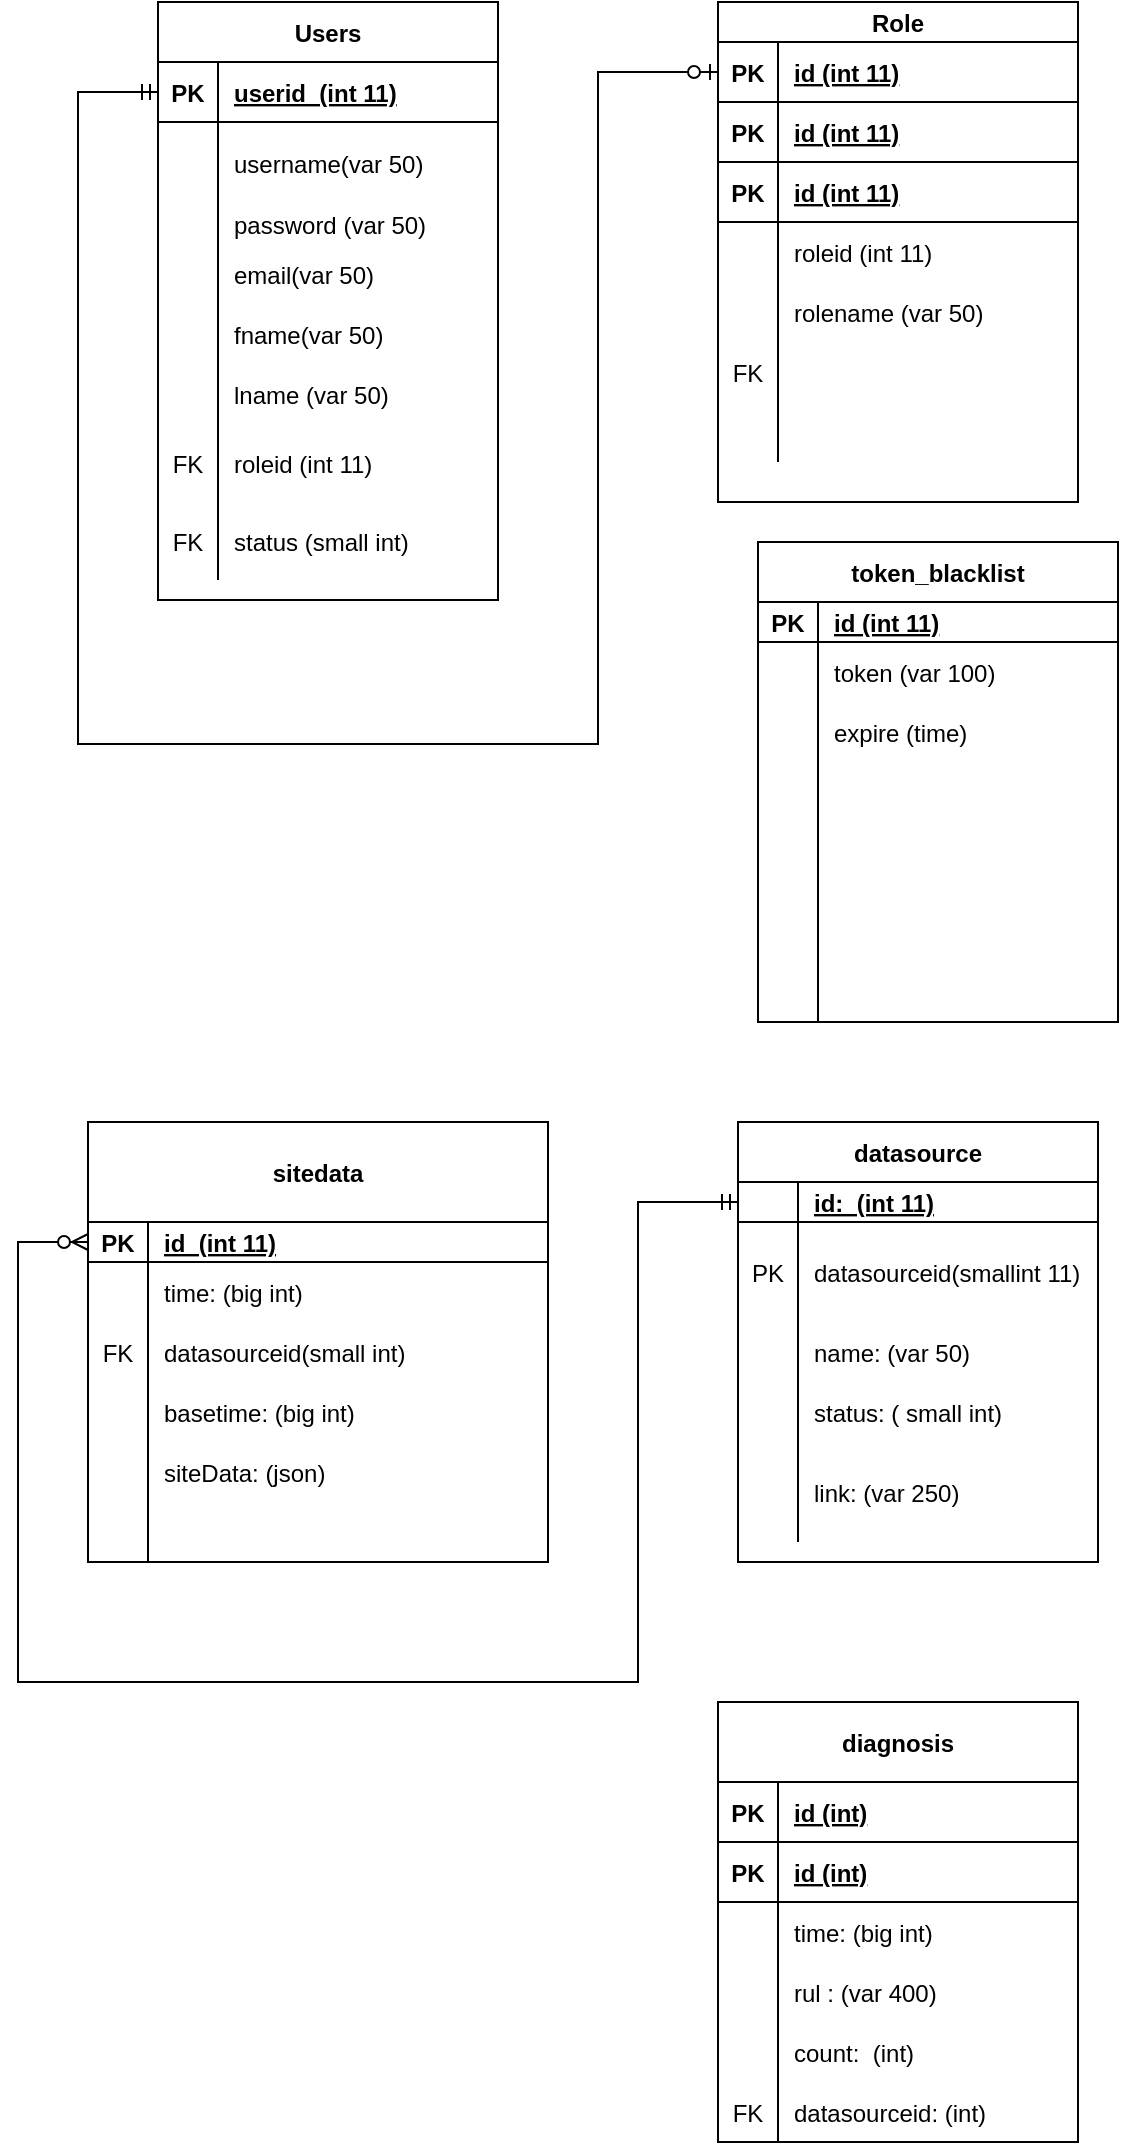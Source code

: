 <mxfile version="20.2.3" type="device"><diagram id="giLImdNcwXRl-QVWujPl" name="Page-1"><mxGraphModel dx="1632" dy="1577" grid="1" gridSize="10" guides="1" tooltips="1" connect="1" arrows="1" fold="1" page="1" pageScale="1" pageWidth="850" pageHeight="1100" math="0" shadow="0"><root><mxCell id="0"/><mxCell id="1" parent="0"/><mxCell id="-zQRBrs8khCAnhGyCoLM-2" value="Users" style="shape=table;startSize=30;container=1;collapsible=1;childLayout=tableLayout;fixedRows=1;rowLines=0;fontStyle=1;align=center;resizeLast=1;" parent="1" vertex="1"><mxGeometry x="-750" y="-480" width="170" height="299" as="geometry"/></mxCell><mxCell id="-zQRBrs8khCAnhGyCoLM-3" value="" style="shape=tableRow;horizontal=0;startSize=0;swimlaneHead=0;swimlaneBody=0;fillColor=none;collapsible=0;dropTarget=0;points=[[0,0.5],[1,0.5]];portConstraint=eastwest;top=0;left=0;right=0;bottom=1;" parent="-zQRBrs8khCAnhGyCoLM-2" vertex="1"><mxGeometry y="30" width="170" height="30" as="geometry"/></mxCell><mxCell id="-zQRBrs8khCAnhGyCoLM-4" value="PK" style="shape=partialRectangle;connectable=0;fillColor=none;top=0;left=0;bottom=0;right=0;fontStyle=1;overflow=hidden;" parent="-zQRBrs8khCAnhGyCoLM-3" vertex="1"><mxGeometry width="30" height="30" as="geometry"><mxRectangle width="30" height="30" as="alternateBounds"/></mxGeometry></mxCell><mxCell id="-zQRBrs8khCAnhGyCoLM-5" value="userid  (int 11)" style="shape=partialRectangle;connectable=0;fillColor=none;top=0;left=0;bottom=0;right=0;align=left;spacingLeft=6;fontStyle=5;overflow=hidden;" parent="-zQRBrs8khCAnhGyCoLM-3" vertex="1"><mxGeometry x="30" width="140" height="30" as="geometry"><mxRectangle width="140" height="30" as="alternateBounds"/></mxGeometry></mxCell><mxCell id="-zQRBrs8khCAnhGyCoLM-6" value="" style="shape=tableRow;horizontal=0;startSize=0;swimlaneHead=0;swimlaneBody=0;fillColor=none;collapsible=0;dropTarget=0;points=[[0,0.5],[1,0.5]];portConstraint=eastwest;top=0;left=0;right=0;bottom=0;" parent="-zQRBrs8khCAnhGyCoLM-2" vertex="1"><mxGeometry y="60" width="170" height="41" as="geometry"/></mxCell><mxCell id="-zQRBrs8khCAnhGyCoLM-7" value="" style="shape=partialRectangle;connectable=0;fillColor=none;top=0;left=0;bottom=0;right=0;editable=1;overflow=hidden;" parent="-zQRBrs8khCAnhGyCoLM-6" vertex="1"><mxGeometry width="30" height="41" as="geometry"><mxRectangle width="30" height="41" as="alternateBounds"/></mxGeometry></mxCell><mxCell id="-zQRBrs8khCAnhGyCoLM-8" value="username(var 50)" style="shape=partialRectangle;connectable=0;fillColor=none;top=0;left=0;bottom=0;right=0;align=left;spacingLeft=6;overflow=hidden;" parent="-zQRBrs8khCAnhGyCoLM-6" vertex="1"><mxGeometry x="30" width="140" height="41" as="geometry"><mxRectangle width="140" height="41" as="alternateBounds"/></mxGeometry></mxCell><mxCell id="-zQRBrs8khCAnhGyCoLM-55" value="" style="shape=tableRow;horizontal=0;startSize=0;swimlaneHead=0;swimlaneBody=0;fillColor=none;collapsible=0;dropTarget=0;points=[[0,0.5],[1,0.5]];portConstraint=eastwest;top=0;left=0;right=0;bottom=0;" parent="-zQRBrs8khCAnhGyCoLM-2" vertex="1"><mxGeometry y="101" width="170" height="20" as="geometry"/></mxCell><mxCell id="-zQRBrs8khCAnhGyCoLM-56" value="" style="shape=partialRectangle;connectable=0;fillColor=none;top=0;left=0;bottom=0;right=0;editable=1;overflow=hidden;" parent="-zQRBrs8khCAnhGyCoLM-55" vertex="1"><mxGeometry width="30" height="20" as="geometry"><mxRectangle width="30" height="20" as="alternateBounds"/></mxGeometry></mxCell><mxCell id="-zQRBrs8khCAnhGyCoLM-57" value="password (var 50)" style="shape=partialRectangle;connectable=0;fillColor=none;top=0;left=0;bottom=0;right=0;align=left;spacingLeft=6;overflow=hidden;" parent="-zQRBrs8khCAnhGyCoLM-55" vertex="1"><mxGeometry x="30" width="140" height="20" as="geometry"><mxRectangle width="140" height="20" as="alternateBounds"/></mxGeometry></mxCell><mxCell id="-zQRBrs8khCAnhGyCoLM-9" value="" style="shape=tableRow;horizontal=0;startSize=0;swimlaneHead=0;swimlaneBody=0;fillColor=none;collapsible=0;dropTarget=0;points=[[0,0.5],[1,0.5]];portConstraint=eastwest;top=0;left=0;right=0;bottom=0;" parent="-zQRBrs8khCAnhGyCoLM-2" vertex="1"><mxGeometry y="121" width="170" height="30" as="geometry"/></mxCell><mxCell id="-zQRBrs8khCAnhGyCoLM-10" value="" style="shape=partialRectangle;connectable=0;fillColor=none;top=0;left=0;bottom=0;right=0;editable=1;overflow=hidden;" parent="-zQRBrs8khCAnhGyCoLM-9" vertex="1"><mxGeometry width="30" height="30" as="geometry"><mxRectangle width="30" height="30" as="alternateBounds"/></mxGeometry></mxCell><mxCell id="-zQRBrs8khCAnhGyCoLM-11" value="email(var 50)" style="shape=partialRectangle;connectable=0;fillColor=none;top=0;left=0;bottom=0;right=0;align=left;spacingLeft=6;overflow=hidden;" parent="-zQRBrs8khCAnhGyCoLM-9" vertex="1"><mxGeometry x="30" width="140" height="30" as="geometry"><mxRectangle width="140" height="30" as="alternateBounds"/></mxGeometry></mxCell><mxCell id="-zQRBrs8khCAnhGyCoLM-12" value="" style="shape=tableRow;horizontal=0;startSize=0;swimlaneHead=0;swimlaneBody=0;fillColor=none;collapsible=0;dropTarget=0;points=[[0,0.5],[1,0.5]];portConstraint=eastwest;top=0;left=0;right=0;bottom=0;" parent="-zQRBrs8khCAnhGyCoLM-2" vertex="1"><mxGeometry y="151" width="170" height="30" as="geometry"/></mxCell><mxCell id="-zQRBrs8khCAnhGyCoLM-13" value="" style="shape=partialRectangle;connectable=0;fillColor=none;top=0;left=0;bottom=0;right=0;editable=1;overflow=hidden;" parent="-zQRBrs8khCAnhGyCoLM-12" vertex="1"><mxGeometry width="30" height="30" as="geometry"><mxRectangle width="30" height="30" as="alternateBounds"/></mxGeometry></mxCell><mxCell id="-zQRBrs8khCAnhGyCoLM-14" value="fname(var 50)" style="shape=partialRectangle;connectable=0;fillColor=none;top=0;left=0;bottom=0;right=0;align=left;spacingLeft=6;overflow=hidden;" parent="-zQRBrs8khCAnhGyCoLM-12" vertex="1"><mxGeometry x="30" width="140" height="30" as="geometry"><mxRectangle width="140" height="30" as="alternateBounds"/></mxGeometry></mxCell><mxCell id="-zQRBrs8khCAnhGyCoLM-77" value="" style="shape=tableRow;horizontal=0;startSize=0;swimlaneHead=0;swimlaneBody=0;fillColor=none;collapsible=0;dropTarget=0;points=[[0,0.5],[1,0.5]];portConstraint=eastwest;top=0;left=0;right=0;bottom=0;" parent="-zQRBrs8khCAnhGyCoLM-2" vertex="1"><mxGeometry y="181" width="170" height="30" as="geometry"/></mxCell><mxCell id="-zQRBrs8khCAnhGyCoLM-78" value="" style="shape=partialRectangle;connectable=0;fillColor=none;top=0;left=0;bottom=0;right=0;editable=1;overflow=hidden;" parent="-zQRBrs8khCAnhGyCoLM-77" vertex="1"><mxGeometry width="30" height="30" as="geometry"><mxRectangle width="30" height="30" as="alternateBounds"/></mxGeometry></mxCell><mxCell id="-zQRBrs8khCAnhGyCoLM-79" value="lname (var 50)" style="shape=partialRectangle;connectable=0;fillColor=none;top=0;left=0;bottom=0;right=0;align=left;spacingLeft=6;overflow=hidden;" parent="-zQRBrs8khCAnhGyCoLM-77" vertex="1"><mxGeometry x="30" width="140" height="30" as="geometry"><mxRectangle width="140" height="30" as="alternateBounds"/></mxGeometry></mxCell><mxCell id="-zQRBrs8khCAnhGyCoLM-80" value="" style="shape=tableRow;horizontal=0;startSize=0;swimlaneHead=0;swimlaneBody=0;fillColor=none;collapsible=0;dropTarget=0;points=[[0,0.5],[1,0.5]];portConstraint=eastwest;top=0;left=0;right=0;bottom=0;" parent="-zQRBrs8khCAnhGyCoLM-2" vertex="1"><mxGeometry y="211" width="170" height="39" as="geometry"/></mxCell><mxCell id="-zQRBrs8khCAnhGyCoLM-81" value="FK" style="shape=partialRectangle;connectable=0;fillColor=none;top=0;left=0;bottom=0;right=0;editable=1;overflow=hidden;" parent="-zQRBrs8khCAnhGyCoLM-80" vertex="1"><mxGeometry width="30" height="39" as="geometry"><mxRectangle width="30" height="39" as="alternateBounds"/></mxGeometry></mxCell><mxCell id="-zQRBrs8khCAnhGyCoLM-82" value="roleid (int 11)" style="shape=partialRectangle;connectable=0;fillColor=none;top=0;left=0;bottom=0;right=0;align=left;spacingLeft=6;overflow=hidden;" parent="-zQRBrs8khCAnhGyCoLM-80" vertex="1"><mxGeometry x="30" width="140" height="39" as="geometry"><mxRectangle width="140" height="39" as="alternateBounds"/></mxGeometry></mxCell><mxCell id="NzoboECi6WZT98Zd4qBc-1" value="" style="shape=tableRow;horizontal=0;startSize=0;swimlaneHead=0;swimlaneBody=0;fillColor=none;collapsible=0;dropTarget=0;points=[[0,0.5],[1,0.5]];portConstraint=eastwest;top=0;left=0;right=0;bottom=0;" parent="-zQRBrs8khCAnhGyCoLM-2" vertex="1"><mxGeometry y="250" width="170" height="39" as="geometry"/></mxCell><mxCell id="NzoboECi6WZT98Zd4qBc-2" value="FK" style="shape=partialRectangle;connectable=0;fillColor=none;top=0;left=0;bottom=0;right=0;editable=1;overflow=hidden;" parent="NzoboECi6WZT98Zd4qBc-1" vertex="1"><mxGeometry width="30" height="39" as="geometry"><mxRectangle width="30" height="39" as="alternateBounds"/></mxGeometry></mxCell><mxCell id="NzoboECi6WZT98Zd4qBc-3" value="status (small int)" style="shape=partialRectangle;connectable=0;fillColor=none;top=0;left=0;bottom=0;right=0;align=left;spacingLeft=6;overflow=hidden;" parent="NzoboECi6WZT98Zd4qBc-1" vertex="1"><mxGeometry x="30" width="140" height="39" as="geometry"><mxRectangle width="140" height="39" as="alternateBounds"/></mxGeometry></mxCell><mxCell id="-zQRBrs8khCAnhGyCoLM-124" value="Role" style="shape=table;startSize=20;container=1;collapsible=1;childLayout=tableLayout;fixedRows=1;rowLines=0;fontStyle=1;align=center;resizeLast=1;" parent="1" vertex="1"><mxGeometry x="-470" y="-480" width="180" height="250" as="geometry"/></mxCell><mxCell id="-zQRBrs8khCAnhGyCoLM-125" value="" style="shape=tableRow;horizontal=0;startSize=0;swimlaneHead=0;swimlaneBody=0;fillColor=none;collapsible=0;dropTarget=0;points=[[0,0.5],[1,0.5]];portConstraint=eastwest;top=0;left=0;right=0;bottom=1;" parent="-zQRBrs8khCAnhGyCoLM-124" vertex="1"><mxGeometry y="20" width="180" height="30" as="geometry"/></mxCell><mxCell id="-zQRBrs8khCAnhGyCoLM-126" value="PK" style="shape=partialRectangle;connectable=0;fillColor=none;top=0;left=0;bottom=0;right=0;fontStyle=1;overflow=hidden;" parent="-zQRBrs8khCAnhGyCoLM-125" vertex="1"><mxGeometry width="30" height="30" as="geometry"><mxRectangle width="30" height="30" as="alternateBounds"/></mxGeometry></mxCell><mxCell id="-zQRBrs8khCAnhGyCoLM-127" value="id (int 11)" style="shape=partialRectangle;connectable=0;fillColor=none;top=0;left=0;bottom=0;right=0;align=left;spacingLeft=6;fontStyle=5;overflow=hidden;" parent="-zQRBrs8khCAnhGyCoLM-125" vertex="1"><mxGeometry x="30" width="150" height="30" as="geometry"><mxRectangle width="150" height="30" as="alternateBounds"/></mxGeometry></mxCell><mxCell id="iz1gQxPnFRoHXW-Oyhpn-4" value="" style="shape=tableRow;horizontal=0;startSize=0;swimlaneHead=0;swimlaneBody=0;fillColor=none;collapsible=0;dropTarget=0;points=[[0,0.5],[1,0.5]];portConstraint=eastwest;top=0;left=0;right=0;bottom=1;" parent="-zQRBrs8khCAnhGyCoLM-124" vertex="1"><mxGeometry y="50" width="180" height="30" as="geometry"/></mxCell><mxCell id="iz1gQxPnFRoHXW-Oyhpn-5" value="PK" style="shape=partialRectangle;connectable=0;fillColor=none;top=0;left=0;bottom=0;right=0;fontStyle=1;overflow=hidden;" parent="iz1gQxPnFRoHXW-Oyhpn-4" vertex="1"><mxGeometry width="30" height="30" as="geometry"><mxRectangle width="30" height="30" as="alternateBounds"/></mxGeometry></mxCell><mxCell id="iz1gQxPnFRoHXW-Oyhpn-6" value="id (int 11)" style="shape=partialRectangle;connectable=0;fillColor=none;top=0;left=0;bottom=0;right=0;align=left;spacingLeft=6;fontStyle=5;overflow=hidden;" parent="iz1gQxPnFRoHXW-Oyhpn-4" vertex="1"><mxGeometry x="30" width="150" height="30" as="geometry"><mxRectangle width="150" height="30" as="alternateBounds"/></mxGeometry></mxCell><mxCell id="iz1gQxPnFRoHXW-Oyhpn-1" value="" style="shape=tableRow;horizontal=0;startSize=0;swimlaneHead=0;swimlaneBody=0;fillColor=none;collapsible=0;dropTarget=0;points=[[0,0.5],[1,0.5]];portConstraint=eastwest;top=0;left=0;right=0;bottom=1;" parent="-zQRBrs8khCAnhGyCoLM-124" vertex="1"><mxGeometry y="80" width="180" height="30" as="geometry"/></mxCell><mxCell id="iz1gQxPnFRoHXW-Oyhpn-2" value="PK" style="shape=partialRectangle;connectable=0;fillColor=none;top=0;left=0;bottom=0;right=0;fontStyle=1;overflow=hidden;" parent="iz1gQxPnFRoHXW-Oyhpn-1" vertex="1"><mxGeometry width="30" height="30" as="geometry"><mxRectangle width="30" height="30" as="alternateBounds"/></mxGeometry></mxCell><mxCell id="iz1gQxPnFRoHXW-Oyhpn-3" value="id (int 11)" style="shape=partialRectangle;connectable=0;fillColor=none;top=0;left=0;bottom=0;right=0;align=left;spacingLeft=6;fontStyle=5;overflow=hidden;" parent="iz1gQxPnFRoHXW-Oyhpn-1" vertex="1"><mxGeometry x="30" width="150" height="30" as="geometry"><mxRectangle width="150" height="30" as="alternateBounds"/></mxGeometry></mxCell><mxCell id="-zQRBrs8khCAnhGyCoLM-128" value="" style="shape=tableRow;horizontal=0;startSize=0;swimlaneHead=0;swimlaneBody=0;fillColor=none;collapsible=0;dropTarget=0;points=[[0,0.5],[1,0.5]];portConstraint=eastwest;top=0;left=0;right=0;bottom=0;" parent="-zQRBrs8khCAnhGyCoLM-124" vertex="1"><mxGeometry y="110" width="180" height="30" as="geometry"/></mxCell><mxCell id="-zQRBrs8khCAnhGyCoLM-129" value="" style="shape=partialRectangle;connectable=0;fillColor=none;top=0;left=0;bottom=0;right=0;editable=1;overflow=hidden;" parent="-zQRBrs8khCAnhGyCoLM-128" vertex="1"><mxGeometry width="30" height="30" as="geometry"><mxRectangle width="30" height="30" as="alternateBounds"/></mxGeometry></mxCell><mxCell id="-zQRBrs8khCAnhGyCoLM-130" value="roleid (int 11)" style="shape=partialRectangle;connectable=0;fillColor=none;top=0;left=0;bottom=0;right=0;align=left;spacingLeft=6;overflow=hidden;" parent="-zQRBrs8khCAnhGyCoLM-128" vertex="1"><mxGeometry x="30" width="150" height="30" as="geometry"><mxRectangle width="150" height="30" as="alternateBounds"/></mxGeometry></mxCell><mxCell id="-zQRBrs8khCAnhGyCoLM-131" value="" style="shape=tableRow;horizontal=0;startSize=0;swimlaneHead=0;swimlaneBody=0;fillColor=none;collapsible=0;dropTarget=0;points=[[0,0.5],[1,0.5]];portConstraint=eastwest;top=0;left=0;right=0;bottom=0;" parent="-zQRBrs8khCAnhGyCoLM-124" vertex="1"><mxGeometry y="140" width="180" height="30" as="geometry"/></mxCell><mxCell id="-zQRBrs8khCAnhGyCoLM-132" value="" style="shape=partialRectangle;connectable=0;fillColor=none;top=0;left=0;bottom=0;right=0;editable=1;overflow=hidden;" parent="-zQRBrs8khCAnhGyCoLM-131" vertex="1"><mxGeometry width="30" height="30" as="geometry"><mxRectangle width="30" height="30" as="alternateBounds"/></mxGeometry></mxCell><mxCell id="-zQRBrs8khCAnhGyCoLM-133" value="rolename (var 50)" style="shape=partialRectangle;connectable=0;fillColor=none;top=0;left=0;bottom=0;right=0;align=left;spacingLeft=6;overflow=hidden;" parent="-zQRBrs8khCAnhGyCoLM-131" vertex="1"><mxGeometry x="30" width="150" height="30" as="geometry"><mxRectangle width="150" height="30" as="alternateBounds"/></mxGeometry></mxCell><mxCell id="6IhSbx-c3OVwmffWuOfg-1" value="" style="shape=tableRow;horizontal=0;startSize=0;swimlaneHead=0;swimlaneBody=0;fillColor=none;collapsible=0;dropTarget=0;points=[[0,0.5],[1,0.5]];portConstraint=eastwest;top=0;left=0;right=0;bottom=0;" parent="-zQRBrs8khCAnhGyCoLM-124" vertex="1"><mxGeometry y="170" width="180" height="30" as="geometry"/></mxCell><mxCell id="6IhSbx-c3OVwmffWuOfg-2" value="FK" style="shape=partialRectangle;connectable=0;fillColor=none;top=0;left=0;bottom=0;right=0;editable=1;overflow=hidden;" parent="6IhSbx-c3OVwmffWuOfg-1" vertex="1"><mxGeometry width="30" height="30" as="geometry"><mxRectangle width="30" height="30" as="alternateBounds"/></mxGeometry></mxCell><mxCell id="6IhSbx-c3OVwmffWuOfg-3" value="" style="shape=partialRectangle;connectable=0;fillColor=none;top=0;left=0;bottom=0;right=0;align=left;spacingLeft=6;overflow=hidden;" parent="6IhSbx-c3OVwmffWuOfg-1" vertex="1"><mxGeometry x="30" width="150" height="30" as="geometry"><mxRectangle width="150" height="30" as="alternateBounds"/></mxGeometry></mxCell><mxCell id="-zQRBrs8khCAnhGyCoLM-143" value="" style="shape=tableRow;horizontal=0;startSize=0;swimlaneHead=0;swimlaneBody=0;fillColor=none;collapsible=0;dropTarget=0;points=[[0,0.5],[1,0.5]];portConstraint=eastwest;top=0;left=0;right=0;bottom=0;" parent="-zQRBrs8khCAnhGyCoLM-124" vertex="1"><mxGeometry y="200" width="180" height="30" as="geometry"/></mxCell><mxCell id="-zQRBrs8khCAnhGyCoLM-144" value="" style="shape=partialRectangle;connectable=0;fillColor=none;top=0;left=0;bottom=0;right=0;editable=1;overflow=hidden;" parent="-zQRBrs8khCAnhGyCoLM-143" vertex="1"><mxGeometry width="30" height="30" as="geometry"><mxRectangle width="30" height="30" as="alternateBounds"/></mxGeometry></mxCell><mxCell id="-zQRBrs8khCAnhGyCoLM-145" value="" style="shape=partialRectangle;connectable=0;fillColor=none;top=0;left=0;bottom=0;right=0;align=left;spacingLeft=6;overflow=hidden;" parent="-zQRBrs8khCAnhGyCoLM-143" vertex="1"><mxGeometry x="30" width="150" height="30" as="geometry"><mxRectangle width="150" height="30" as="alternateBounds"/></mxGeometry></mxCell><mxCell id="-zQRBrs8khCAnhGyCoLM-149" value="token_blacklist" style="shape=table;startSize=30;container=1;collapsible=1;childLayout=tableLayout;fixedRows=1;rowLines=0;fontStyle=1;align=center;resizeLast=1;" parent="1" vertex="1"><mxGeometry x="-450" y="-210" width="180" height="240" as="geometry"/></mxCell><mxCell id="-zQRBrs8khCAnhGyCoLM-150" value="" style="shape=tableRow;horizontal=0;startSize=0;swimlaneHead=0;swimlaneBody=0;fillColor=none;collapsible=0;dropTarget=0;points=[[0,0.5],[1,0.5]];portConstraint=eastwest;top=0;left=0;right=0;bottom=1;" parent="-zQRBrs8khCAnhGyCoLM-149" vertex="1"><mxGeometry y="30" width="180" height="20" as="geometry"/></mxCell><mxCell id="-zQRBrs8khCAnhGyCoLM-151" value="PK" style="shape=partialRectangle;connectable=0;fillColor=none;top=0;left=0;bottom=0;right=0;fontStyle=1;overflow=hidden;" parent="-zQRBrs8khCAnhGyCoLM-150" vertex="1"><mxGeometry width="30" height="20" as="geometry"><mxRectangle width="30" height="20" as="alternateBounds"/></mxGeometry></mxCell><mxCell id="-zQRBrs8khCAnhGyCoLM-152" value="id (int 11)" style="shape=partialRectangle;connectable=0;fillColor=none;top=0;left=0;bottom=0;right=0;align=left;spacingLeft=6;fontStyle=5;overflow=hidden;" parent="-zQRBrs8khCAnhGyCoLM-150" vertex="1"><mxGeometry x="30" width="150" height="20" as="geometry"><mxRectangle width="150" height="20" as="alternateBounds"/></mxGeometry></mxCell><mxCell id="-zQRBrs8khCAnhGyCoLM-153" value="" style="shape=tableRow;horizontal=0;startSize=0;swimlaneHead=0;swimlaneBody=0;fillColor=none;collapsible=0;dropTarget=0;points=[[0,0.5],[1,0.5]];portConstraint=eastwest;top=0;left=0;right=0;bottom=0;" parent="-zQRBrs8khCAnhGyCoLM-149" vertex="1"><mxGeometry y="50" width="180" height="30" as="geometry"/></mxCell><mxCell id="-zQRBrs8khCAnhGyCoLM-154" value="" style="shape=partialRectangle;connectable=0;fillColor=none;top=0;left=0;bottom=0;right=0;editable=1;overflow=hidden;" parent="-zQRBrs8khCAnhGyCoLM-153" vertex="1"><mxGeometry width="30" height="30" as="geometry"><mxRectangle width="30" height="30" as="alternateBounds"/></mxGeometry></mxCell><mxCell id="-zQRBrs8khCAnhGyCoLM-155" value="token (var 100)" style="shape=partialRectangle;connectable=0;fillColor=none;top=0;left=0;bottom=0;right=0;align=left;spacingLeft=6;overflow=hidden;" parent="-zQRBrs8khCAnhGyCoLM-153" vertex="1"><mxGeometry x="30" width="150" height="30" as="geometry"><mxRectangle width="150" height="30" as="alternateBounds"/></mxGeometry></mxCell><mxCell id="-zQRBrs8khCAnhGyCoLM-156" value="" style="shape=tableRow;horizontal=0;startSize=0;swimlaneHead=0;swimlaneBody=0;fillColor=none;collapsible=0;dropTarget=0;points=[[0,0.5],[1,0.5]];portConstraint=eastwest;top=0;left=0;right=0;bottom=0;" parent="-zQRBrs8khCAnhGyCoLM-149" vertex="1"><mxGeometry y="80" width="180" height="30" as="geometry"/></mxCell><mxCell id="-zQRBrs8khCAnhGyCoLM-157" value="" style="shape=partialRectangle;connectable=0;fillColor=none;top=0;left=0;bottom=0;right=0;editable=1;overflow=hidden;" parent="-zQRBrs8khCAnhGyCoLM-156" vertex="1"><mxGeometry width="30" height="30" as="geometry"><mxRectangle width="30" height="30" as="alternateBounds"/></mxGeometry></mxCell><mxCell id="-zQRBrs8khCAnhGyCoLM-158" value="expire (time)" style="shape=partialRectangle;connectable=0;fillColor=none;top=0;left=0;bottom=0;right=0;align=left;spacingLeft=6;overflow=hidden;" parent="-zQRBrs8khCAnhGyCoLM-156" vertex="1"><mxGeometry x="30" width="150" height="30" as="geometry"><mxRectangle width="150" height="30" as="alternateBounds"/></mxGeometry></mxCell><mxCell id="-zQRBrs8khCAnhGyCoLM-159" value="" style="shape=tableRow;horizontal=0;startSize=0;swimlaneHead=0;swimlaneBody=0;fillColor=none;collapsible=0;dropTarget=0;points=[[0,0.5],[1,0.5]];portConstraint=eastwest;top=0;left=0;right=0;bottom=0;" parent="-zQRBrs8khCAnhGyCoLM-149" vertex="1"><mxGeometry y="110" width="180" height="20" as="geometry"/></mxCell><mxCell id="-zQRBrs8khCAnhGyCoLM-160" value="" style="shape=partialRectangle;connectable=0;fillColor=none;top=0;left=0;bottom=0;right=0;editable=1;overflow=hidden;" parent="-zQRBrs8khCAnhGyCoLM-159" vertex="1"><mxGeometry width="30" height="20" as="geometry"><mxRectangle width="30" height="20" as="alternateBounds"/></mxGeometry></mxCell><mxCell id="-zQRBrs8khCAnhGyCoLM-161" value="" style="shape=partialRectangle;connectable=0;fillColor=none;top=0;left=0;bottom=0;right=0;align=left;spacingLeft=6;overflow=hidden;" parent="-zQRBrs8khCAnhGyCoLM-159" vertex="1"><mxGeometry x="30" width="150" height="20" as="geometry"><mxRectangle width="150" height="20" as="alternateBounds"/></mxGeometry></mxCell><mxCell id="-zQRBrs8khCAnhGyCoLM-162" value="" style="shape=tableRow;horizontal=0;startSize=0;swimlaneHead=0;swimlaneBody=0;fillColor=none;collapsible=0;dropTarget=0;points=[[0,0.5],[1,0.5]];portConstraint=eastwest;top=0;left=0;right=0;bottom=0;" parent="-zQRBrs8khCAnhGyCoLM-149" vertex="1"><mxGeometry y="130" width="180" height="30" as="geometry"/></mxCell><mxCell id="-zQRBrs8khCAnhGyCoLM-163" value="" style="shape=partialRectangle;connectable=0;fillColor=none;top=0;left=0;bottom=0;right=0;editable=1;overflow=hidden;" parent="-zQRBrs8khCAnhGyCoLM-162" vertex="1"><mxGeometry width="30" height="30" as="geometry"><mxRectangle width="30" height="30" as="alternateBounds"/></mxGeometry></mxCell><mxCell id="-zQRBrs8khCAnhGyCoLM-164" value="" style="shape=partialRectangle;connectable=0;fillColor=none;top=0;left=0;bottom=0;right=0;align=left;spacingLeft=6;overflow=hidden;" parent="-zQRBrs8khCAnhGyCoLM-162" vertex="1"><mxGeometry x="30" width="150" height="30" as="geometry"><mxRectangle width="150" height="30" as="alternateBounds"/></mxGeometry></mxCell><mxCell id="-zQRBrs8khCAnhGyCoLM-165" value="" style="shape=tableRow;horizontal=0;startSize=0;swimlaneHead=0;swimlaneBody=0;fillColor=none;collapsible=0;dropTarget=0;points=[[0,0.5],[1,0.5]];portConstraint=eastwest;top=0;left=0;right=0;bottom=0;" parent="-zQRBrs8khCAnhGyCoLM-149" vertex="1"><mxGeometry y="160" width="180" height="30" as="geometry"/></mxCell><mxCell id="-zQRBrs8khCAnhGyCoLM-166" value="" style="shape=partialRectangle;connectable=0;fillColor=none;top=0;left=0;bottom=0;right=0;editable=1;overflow=hidden;" parent="-zQRBrs8khCAnhGyCoLM-165" vertex="1"><mxGeometry width="30" height="30" as="geometry"><mxRectangle width="30" height="30" as="alternateBounds"/></mxGeometry></mxCell><mxCell id="-zQRBrs8khCAnhGyCoLM-167" value="" style="shape=partialRectangle;connectable=0;fillColor=none;top=0;left=0;bottom=0;right=0;align=left;spacingLeft=6;overflow=hidden;" parent="-zQRBrs8khCAnhGyCoLM-165" vertex="1"><mxGeometry x="30" width="150" height="30" as="geometry"><mxRectangle width="150" height="30" as="alternateBounds"/></mxGeometry></mxCell><mxCell id="-zQRBrs8khCAnhGyCoLM-168" value="" style="shape=tableRow;horizontal=0;startSize=0;swimlaneHead=0;swimlaneBody=0;fillColor=none;collapsible=0;dropTarget=0;points=[[0,0.5],[1,0.5]];portConstraint=eastwest;top=0;left=0;right=0;bottom=0;" parent="-zQRBrs8khCAnhGyCoLM-149" vertex="1"><mxGeometry y="190" width="180" height="30" as="geometry"/></mxCell><mxCell id="-zQRBrs8khCAnhGyCoLM-169" value="" style="shape=partialRectangle;connectable=0;fillColor=none;top=0;left=0;bottom=0;right=0;editable=1;overflow=hidden;" parent="-zQRBrs8khCAnhGyCoLM-168" vertex="1"><mxGeometry width="30" height="30" as="geometry"><mxRectangle width="30" height="30" as="alternateBounds"/></mxGeometry></mxCell><mxCell id="-zQRBrs8khCAnhGyCoLM-170" value="" style="shape=partialRectangle;connectable=0;fillColor=none;top=0;left=0;bottom=0;right=0;align=left;spacingLeft=6;overflow=hidden;" parent="-zQRBrs8khCAnhGyCoLM-168" vertex="1"><mxGeometry x="30" width="150" height="30" as="geometry"><mxRectangle width="150" height="30" as="alternateBounds"/></mxGeometry></mxCell><mxCell id="-zQRBrs8khCAnhGyCoLM-171" value="" style="shape=tableRow;horizontal=0;startSize=0;swimlaneHead=0;swimlaneBody=0;fillColor=none;collapsible=0;dropTarget=0;points=[[0,0.5],[1,0.5]];portConstraint=eastwest;top=0;left=0;right=0;bottom=0;" parent="-zQRBrs8khCAnhGyCoLM-149" vertex="1"><mxGeometry y="220" width="180" height="20" as="geometry"/></mxCell><mxCell id="-zQRBrs8khCAnhGyCoLM-172" value="" style="shape=partialRectangle;connectable=0;fillColor=none;top=0;left=0;bottom=0;right=0;editable=1;overflow=hidden;" parent="-zQRBrs8khCAnhGyCoLM-171" vertex="1"><mxGeometry width="30" height="20" as="geometry"><mxRectangle width="30" height="20" as="alternateBounds"/></mxGeometry></mxCell><mxCell id="-zQRBrs8khCAnhGyCoLM-173" value="" style="shape=partialRectangle;connectable=0;fillColor=none;top=0;left=0;bottom=0;right=0;align=left;spacingLeft=6;overflow=hidden;" parent="-zQRBrs8khCAnhGyCoLM-171" vertex="1"><mxGeometry x="30" width="150" height="20" as="geometry"><mxRectangle width="150" height="20" as="alternateBounds"/></mxGeometry></mxCell><mxCell id="-zQRBrs8khCAnhGyCoLM-192" value="sitedata" style="shape=table;startSize=50;container=1;collapsible=1;childLayout=tableLayout;fixedRows=1;rowLines=0;fontStyle=1;align=center;resizeLast=1;" parent="1" vertex="1"><mxGeometry x="-785" y="80" width="230" height="220" as="geometry"/></mxCell><mxCell id="-zQRBrs8khCAnhGyCoLM-193" value="" style="shape=tableRow;horizontal=0;startSize=0;swimlaneHead=0;swimlaneBody=0;fillColor=none;collapsible=0;dropTarget=0;points=[[0,0.5],[1,0.5]];portConstraint=eastwest;top=0;left=0;right=0;bottom=1;" parent="-zQRBrs8khCAnhGyCoLM-192" vertex="1"><mxGeometry y="50" width="230" height="20" as="geometry"/></mxCell><mxCell id="-zQRBrs8khCAnhGyCoLM-194" value="PK" style="shape=partialRectangle;connectable=0;fillColor=none;top=0;left=0;bottom=0;right=0;fontStyle=1;overflow=hidden;" parent="-zQRBrs8khCAnhGyCoLM-193" vertex="1"><mxGeometry width="30" height="20" as="geometry"><mxRectangle width="30" height="20" as="alternateBounds"/></mxGeometry></mxCell><mxCell id="-zQRBrs8khCAnhGyCoLM-195" value="id  (int 11)" style="shape=partialRectangle;connectable=0;fillColor=none;top=0;left=0;bottom=0;right=0;align=left;spacingLeft=6;fontStyle=5;overflow=hidden;" parent="-zQRBrs8khCAnhGyCoLM-193" vertex="1"><mxGeometry x="30" width="200" height="20" as="geometry"><mxRectangle width="200" height="20" as="alternateBounds"/></mxGeometry></mxCell><mxCell id="-zQRBrs8khCAnhGyCoLM-196" value="" style="shape=tableRow;horizontal=0;startSize=0;swimlaneHead=0;swimlaneBody=0;fillColor=none;collapsible=0;dropTarget=0;points=[[0,0.5],[1,0.5]];portConstraint=eastwest;top=0;left=0;right=0;bottom=0;" parent="-zQRBrs8khCAnhGyCoLM-192" vertex="1"><mxGeometry y="70" width="230" height="30" as="geometry"/></mxCell><mxCell id="-zQRBrs8khCAnhGyCoLM-197" value="" style="shape=partialRectangle;connectable=0;fillColor=none;top=0;left=0;bottom=0;right=0;editable=1;overflow=hidden;" parent="-zQRBrs8khCAnhGyCoLM-196" vertex="1"><mxGeometry width="30" height="30" as="geometry"><mxRectangle width="30" height="30" as="alternateBounds"/></mxGeometry></mxCell><mxCell id="-zQRBrs8khCAnhGyCoLM-198" value="time: (big int)" style="shape=partialRectangle;connectable=0;fillColor=none;top=0;left=0;bottom=0;right=0;align=left;spacingLeft=6;overflow=hidden;" parent="-zQRBrs8khCAnhGyCoLM-196" vertex="1"><mxGeometry x="30" width="200" height="30" as="geometry"><mxRectangle width="200" height="30" as="alternateBounds"/></mxGeometry></mxCell><mxCell id="-zQRBrs8khCAnhGyCoLM-199" value="" style="shape=tableRow;horizontal=0;startSize=0;swimlaneHead=0;swimlaneBody=0;fillColor=none;collapsible=0;dropTarget=0;points=[[0,0.5],[1,0.5]];portConstraint=eastwest;top=0;left=0;right=0;bottom=0;" parent="-zQRBrs8khCAnhGyCoLM-192" vertex="1"><mxGeometry y="100" width="230" height="30" as="geometry"/></mxCell><mxCell id="-zQRBrs8khCAnhGyCoLM-200" value="FK" style="shape=partialRectangle;connectable=0;fillColor=none;top=0;left=0;bottom=0;right=0;editable=1;overflow=hidden;" parent="-zQRBrs8khCAnhGyCoLM-199" vertex="1"><mxGeometry width="30" height="30" as="geometry"><mxRectangle width="30" height="30" as="alternateBounds"/></mxGeometry></mxCell><mxCell id="-zQRBrs8khCAnhGyCoLM-201" value="datasourceid(small int)" style="shape=partialRectangle;connectable=0;fillColor=none;top=0;left=0;bottom=0;right=0;align=left;spacingLeft=6;overflow=hidden;" parent="-zQRBrs8khCAnhGyCoLM-199" vertex="1"><mxGeometry x="30" width="200" height="30" as="geometry"><mxRectangle width="200" height="30" as="alternateBounds"/></mxGeometry></mxCell><mxCell id="-zQRBrs8khCAnhGyCoLM-202" value="" style="shape=tableRow;horizontal=0;startSize=0;swimlaneHead=0;swimlaneBody=0;fillColor=none;collapsible=0;dropTarget=0;points=[[0,0.5],[1,0.5]];portConstraint=eastwest;top=0;left=0;right=0;bottom=0;" parent="-zQRBrs8khCAnhGyCoLM-192" vertex="1"><mxGeometry y="130" width="230" height="30" as="geometry"/></mxCell><mxCell id="-zQRBrs8khCAnhGyCoLM-203" value="" style="shape=partialRectangle;connectable=0;fillColor=none;top=0;left=0;bottom=0;right=0;editable=1;overflow=hidden;" parent="-zQRBrs8khCAnhGyCoLM-202" vertex="1"><mxGeometry width="30" height="30" as="geometry"><mxRectangle width="30" height="30" as="alternateBounds"/></mxGeometry></mxCell><mxCell id="-zQRBrs8khCAnhGyCoLM-204" value="basetime: (big int)" style="shape=partialRectangle;connectable=0;fillColor=none;top=0;left=0;bottom=0;right=0;align=left;spacingLeft=6;overflow=hidden;" parent="-zQRBrs8khCAnhGyCoLM-202" vertex="1"><mxGeometry x="30" width="200" height="30" as="geometry"><mxRectangle width="200" height="30" as="alternateBounds"/></mxGeometry></mxCell><mxCell id="-zQRBrs8khCAnhGyCoLM-218" value="" style="shape=tableRow;horizontal=0;startSize=0;swimlaneHead=0;swimlaneBody=0;fillColor=none;collapsible=0;dropTarget=0;points=[[0,0.5],[1,0.5]];portConstraint=eastwest;top=0;left=0;right=0;bottom=0;" parent="-zQRBrs8khCAnhGyCoLM-192" vertex="1"><mxGeometry y="160" width="230" height="30" as="geometry"/></mxCell><mxCell id="-zQRBrs8khCAnhGyCoLM-219" value="" style="shape=partialRectangle;connectable=0;fillColor=none;top=0;left=0;bottom=0;right=0;editable=1;overflow=hidden;" parent="-zQRBrs8khCAnhGyCoLM-218" vertex="1"><mxGeometry width="30" height="30" as="geometry"><mxRectangle width="30" height="30" as="alternateBounds"/></mxGeometry></mxCell><mxCell id="-zQRBrs8khCAnhGyCoLM-220" value="siteData: (json)" style="shape=partialRectangle;connectable=0;fillColor=none;top=0;left=0;bottom=0;right=0;align=left;spacingLeft=6;overflow=hidden;" parent="-zQRBrs8khCAnhGyCoLM-218" vertex="1"><mxGeometry x="30" width="200" height="30" as="geometry"><mxRectangle width="200" height="30" as="alternateBounds"/></mxGeometry></mxCell><mxCell id="SUbtz0SBksuEASovoyRp-30" value="" style="shape=tableRow;horizontal=0;startSize=0;swimlaneHead=0;swimlaneBody=0;fillColor=none;collapsible=0;dropTarget=0;points=[[0,0.5],[1,0.5]];portConstraint=eastwest;top=0;left=0;right=0;bottom=0;" parent="-zQRBrs8khCAnhGyCoLM-192" vertex="1"><mxGeometry y="190" width="230" height="30" as="geometry"/></mxCell><mxCell id="SUbtz0SBksuEASovoyRp-31" value="" style="shape=partialRectangle;connectable=0;fillColor=none;top=0;left=0;bottom=0;right=0;editable=1;overflow=hidden;" parent="SUbtz0SBksuEASovoyRp-30" vertex="1"><mxGeometry width="30" height="30" as="geometry"><mxRectangle width="30" height="30" as="alternateBounds"/></mxGeometry></mxCell><mxCell id="SUbtz0SBksuEASovoyRp-32" value="" style="shape=partialRectangle;connectable=0;fillColor=none;top=0;left=0;bottom=0;right=0;align=left;spacingLeft=6;overflow=hidden;" parent="SUbtz0SBksuEASovoyRp-30" vertex="1"><mxGeometry x="30" width="200" height="30" as="geometry"><mxRectangle width="200" height="30" as="alternateBounds"/></mxGeometry></mxCell><mxCell id="-zQRBrs8khCAnhGyCoLM-205" value="datasource" style="shape=table;startSize=30;container=1;collapsible=1;childLayout=tableLayout;fixedRows=1;rowLines=0;fontStyle=1;align=center;resizeLast=1;" parent="1" vertex="1"><mxGeometry x="-460" y="80" width="180" height="220" as="geometry"/></mxCell><mxCell id="-zQRBrs8khCAnhGyCoLM-206" value="" style="shape=tableRow;horizontal=0;startSize=0;swimlaneHead=0;swimlaneBody=0;fillColor=none;collapsible=0;dropTarget=0;points=[[0,0.5],[1,0.5]];portConstraint=eastwest;top=0;left=0;right=0;bottom=1;" parent="-zQRBrs8khCAnhGyCoLM-205" vertex="1"><mxGeometry y="30" width="180" height="20" as="geometry"/></mxCell><mxCell id="-zQRBrs8khCAnhGyCoLM-207" value="" style="shape=partialRectangle;connectable=0;fillColor=none;top=0;left=0;bottom=0;right=0;fontStyle=1;overflow=hidden;" parent="-zQRBrs8khCAnhGyCoLM-206" vertex="1"><mxGeometry width="30" height="20" as="geometry"><mxRectangle width="30" height="20" as="alternateBounds"/></mxGeometry></mxCell><mxCell id="-zQRBrs8khCAnhGyCoLM-208" value="id:  (int 11)" style="shape=partialRectangle;connectable=0;fillColor=none;top=0;left=0;bottom=0;right=0;align=left;spacingLeft=6;fontStyle=5;overflow=hidden;" parent="-zQRBrs8khCAnhGyCoLM-206" vertex="1"><mxGeometry x="30" width="150" height="20" as="geometry"><mxRectangle width="150" height="20" as="alternateBounds"/></mxGeometry></mxCell><mxCell id="-zQRBrs8khCAnhGyCoLM-212" value="" style="shape=tableRow;horizontal=0;startSize=0;swimlaneHead=0;swimlaneBody=0;fillColor=none;collapsible=0;dropTarget=0;points=[[0,0.5],[1,0.5]];portConstraint=eastwest;top=0;left=0;right=0;bottom=0;" parent="-zQRBrs8khCAnhGyCoLM-205" vertex="1"><mxGeometry y="50" width="180" height="50" as="geometry"/></mxCell><mxCell id="-zQRBrs8khCAnhGyCoLM-213" value="PK" style="shape=partialRectangle;connectable=0;fillColor=none;top=0;left=0;bottom=0;right=0;editable=1;overflow=hidden;" parent="-zQRBrs8khCAnhGyCoLM-212" vertex="1"><mxGeometry width="30" height="50" as="geometry"><mxRectangle width="30" height="50" as="alternateBounds"/></mxGeometry></mxCell><mxCell id="-zQRBrs8khCAnhGyCoLM-214" value="datasourceid(smallint 11)" style="shape=partialRectangle;connectable=0;fillColor=none;top=0;left=0;bottom=0;right=0;align=left;spacingLeft=6;overflow=hidden;" parent="-zQRBrs8khCAnhGyCoLM-212" vertex="1"><mxGeometry x="30" width="150" height="50" as="geometry"><mxRectangle width="150" height="50" as="alternateBounds"/></mxGeometry></mxCell><mxCell id="A7HhRfZA6MUDtWSCai9B-1" value="" style="shape=tableRow;horizontal=0;startSize=0;swimlaneHead=0;swimlaneBody=0;fillColor=none;collapsible=0;dropTarget=0;points=[[0,0.5],[1,0.5]];portConstraint=eastwest;top=0;left=0;right=0;bottom=0;" parent="-zQRBrs8khCAnhGyCoLM-205" vertex="1"><mxGeometry y="100" width="180" height="30" as="geometry"/></mxCell><mxCell id="A7HhRfZA6MUDtWSCai9B-2" value="" style="shape=partialRectangle;connectable=0;fillColor=none;top=0;left=0;bottom=0;right=0;editable=1;overflow=hidden;" parent="A7HhRfZA6MUDtWSCai9B-1" vertex="1"><mxGeometry width="30" height="30" as="geometry"><mxRectangle width="30" height="30" as="alternateBounds"/></mxGeometry></mxCell><mxCell id="A7HhRfZA6MUDtWSCai9B-3" value="name: (var 50)" style="shape=partialRectangle;connectable=0;fillColor=none;top=0;left=0;bottom=0;right=0;align=left;spacingLeft=6;overflow=hidden;" parent="A7HhRfZA6MUDtWSCai9B-1" vertex="1"><mxGeometry x="30" width="150" height="30" as="geometry"><mxRectangle width="150" height="30" as="alternateBounds"/></mxGeometry></mxCell><mxCell id="9D9fEqalcE2Vifrt0Pvq-14" value="" style="shape=tableRow;horizontal=0;startSize=0;swimlaneHead=0;swimlaneBody=0;fillColor=none;collapsible=0;dropTarget=0;points=[[0,0.5],[1,0.5]];portConstraint=eastwest;top=0;left=0;right=0;bottom=0;" parent="-zQRBrs8khCAnhGyCoLM-205" vertex="1"><mxGeometry y="130" width="180" height="30" as="geometry"/></mxCell><mxCell id="9D9fEqalcE2Vifrt0Pvq-15" value="" style="shape=partialRectangle;connectable=0;fillColor=none;top=0;left=0;bottom=0;right=0;editable=1;overflow=hidden;" parent="9D9fEqalcE2Vifrt0Pvq-14" vertex="1"><mxGeometry width="30" height="30" as="geometry"><mxRectangle width="30" height="30" as="alternateBounds"/></mxGeometry></mxCell><mxCell id="9D9fEqalcE2Vifrt0Pvq-16" value="status: ( small int)" style="shape=partialRectangle;connectable=0;fillColor=none;top=0;left=0;bottom=0;right=0;align=left;spacingLeft=6;overflow=hidden;" parent="9D9fEqalcE2Vifrt0Pvq-14" vertex="1"><mxGeometry x="30" width="150" height="30" as="geometry"><mxRectangle width="150" height="30" as="alternateBounds"/></mxGeometry></mxCell><mxCell id="9D9fEqalcE2Vifrt0Pvq-17" value="" style="shape=tableRow;horizontal=0;startSize=0;swimlaneHead=0;swimlaneBody=0;fillColor=none;collapsible=0;dropTarget=0;points=[[0,0.5],[1,0.5]];portConstraint=eastwest;top=0;left=0;right=0;bottom=0;" parent="-zQRBrs8khCAnhGyCoLM-205" vertex="1"><mxGeometry y="160" width="180" height="50" as="geometry"/></mxCell><mxCell id="9D9fEqalcE2Vifrt0Pvq-18" value="" style="shape=partialRectangle;connectable=0;fillColor=none;top=0;left=0;bottom=0;right=0;editable=1;overflow=hidden;" parent="9D9fEqalcE2Vifrt0Pvq-17" vertex="1"><mxGeometry width="30" height="50" as="geometry"><mxRectangle width="30" height="50" as="alternateBounds"/></mxGeometry></mxCell><mxCell id="9D9fEqalcE2Vifrt0Pvq-19" value="link: (var 250)" style="shape=partialRectangle;connectable=0;fillColor=none;top=0;left=0;bottom=0;right=0;align=left;spacingLeft=6;overflow=hidden;" parent="9D9fEqalcE2Vifrt0Pvq-17" vertex="1"><mxGeometry x="30" width="150" height="50" as="geometry"><mxRectangle width="150" height="50" as="alternateBounds"/></mxGeometry></mxCell><mxCell id="h6pNyJa3AibfEnyG8aY4-2" value="" style="edgeStyle=orthogonalEdgeStyle;fontSize=12;html=1;endArrow=ERzeroToMany;startArrow=ERmandOne;rounded=0;exitX=0;exitY=0.5;exitDx=0;exitDy=0;entryX=0;entryY=0.5;entryDx=0;entryDy=0;" parent="1" source="-zQRBrs8khCAnhGyCoLM-206" target="-zQRBrs8khCAnhGyCoLM-193" edge="1"><mxGeometry width="100" height="100" relative="1" as="geometry"><mxPoint x="-490" y="250" as="sourcePoint"/><mxPoint x="-780" y="260" as="targetPoint"/><Array as="points"><mxPoint x="-510" y="120"/><mxPoint x="-510" y="360"/><mxPoint x="-820" y="360"/><mxPoint x="-820" y="140"/></Array></mxGeometry></mxCell><mxCell id="M_unc5jwOURhT428VgUT-1" value="diagnosis" style="shape=table;startSize=40;container=1;collapsible=1;childLayout=tableLayout;fixedRows=1;rowLines=0;fontStyle=1;align=center;resizeLast=1;" parent="1" vertex="1"><mxGeometry x="-470" y="370" width="180" height="220" as="geometry"/></mxCell><mxCell id="M_unc5jwOURhT428VgUT-19" value="" style="shape=tableRow;horizontal=0;startSize=0;swimlaneHead=0;swimlaneBody=0;fillColor=none;collapsible=0;dropTarget=0;points=[[0,0.5],[1,0.5]];portConstraint=eastwest;top=0;left=0;right=0;bottom=1;" parent="M_unc5jwOURhT428VgUT-1" vertex="1"><mxGeometry y="40" width="180" height="30" as="geometry"/></mxCell><mxCell id="M_unc5jwOURhT428VgUT-20" value="PK" style="shape=partialRectangle;connectable=0;fillColor=none;top=0;left=0;bottom=0;right=0;fontStyle=1;overflow=hidden;" parent="M_unc5jwOURhT428VgUT-19" vertex="1"><mxGeometry width="30" height="30" as="geometry"><mxRectangle width="30" height="30" as="alternateBounds"/></mxGeometry></mxCell><mxCell id="M_unc5jwOURhT428VgUT-21" value="id (int)" style="shape=partialRectangle;connectable=0;fillColor=none;top=0;left=0;bottom=0;right=0;align=left;spacingLeft=6;fontStyle=5;overflow=hidden;" parent="M_unc5jwOURhT428VgUT-19" vertex="1"><mxGeometry x="30" width="150" height="30" as="geometry"><mxRectangle width="150" height="30" as="alternateBounds"/></mxGeometry></mxCell><mxCell id="M_unc5jwOURhT428VgUT-2" value="" style="shape=tableRow;horizontal=0;startSize=0;swimlaneHead=0;swimlaneBody=0;fillColor=none;collapsible=0;dropTarget=0;points=[[0,0.5],[1,0.5]];portConstraint=eastwest;top=0;left=0;right=0;bottom=1;" parent="M_unc5jwOURhT428VgUT-1" vertex="1"><mxGeometry y="70" width="180" height="30" as="geometry"/></mxCell><mxCell id="M_unc5jwOURhT428VgUT-3" value="PK" style="shape=partialRectangle;connectable=0;fillColor=none;top=0;left=0;bottom=0;right=0;fontStyle=1;overflow=hidden;" parent="M_unc5jwOURhT428VgUT-2" vertex="1"><mxGeometry width="30" height="30" as="geometry"><mxRectangle width="30" height="30" as="alternateBounds"/></mxGeometry></mxCell><mxCell id="M_unc5jwOURhT428VgUT-4" value="id (int)" style="shape=partialRectangle;connectable=0;fillColor=none;top=0;left=0;bottom=0;right=0;align=left;spacingLeft=6;fontStyle=5;overflow=hidden;" parent="M_unc5jwOURhT428VgUT-2" vertex="1"><mxGeometry x="30" width="150" height="30" as="geometry"><mxRectangle width="150" height="30" as="alternateBounds"/></mxGeometry></mxCell><mxCell id="M_unc5jwOURhT428VgUT-5" value="" style="shape=tableRow;horizontal=0;startSize=0;swimlaneHead=0;swimlaneBody=0;fillColor=none;collapsible=0;dropTarget=0;points=[[0,0.5],[1,0.5]];portConstraint=eastwest;top=0;left=0;right=0;bottom=0;" parent="M_unc5jwOURhT428VgUT-1" vertex="1"><mxGeometry y="100" width="180" height="30" as="geometry"/></mxCell><mxCell id="M_unc5jwOURhT428VgUT-6" value="" style="shape=partialRectangle;connectable=0;fillColor=none;top=0;left=0;bottom=0;right=0;editable=1;overflow=hidden;" parent="M_unc5jwOURhT428VgUT-5" vertex="1"><mxGeometry width="30" height="30" as="geometry"><mxRectangle width="30" height="30" as="alternateBounds"/></mxGeometry></mxCell><mxCell id="M_unc5jwOURhT428VgUT-7" value="time: (big int)" style="shape=partialRectangle;connectable=0;fillColor=none;top=0;left=0;bottom=0;right=0;align=left;spacingLeft=6;overflow=hidden;" parent="M_unc5jwOURhT428VgUT-5" vertex="1"><mxGeometry x="30" width="150" height="30" as="geometry"><mxRectangle width="150" height="30" as="alternateBounds"/></mxGeometry></mxCell><mxCell id="M_unc5jwOURhT428VgUT-8" value="" style="shape=tableRow;horizontal=0;startSize=0;swimlaneHead=0;swimlaneBody=0;fillColor=none;collapsible=0;dropTarget=0;points=[[0,0.5],[1,0.5]];portConstraint=eastwest;top=0;left=0;right=0;bottom=0;" parent="M_unc5jwOURhT428VgUT-1" vertex="1"><mxGeometry y="130" width="180" height="30" as="geometry"/></mxCell><mxCell id="M_unc5jwOURhT428VgUT-9" value="" style="shape=partialRectangle;connectable=0;fillColor=none;top=0;left=0;bottom=0;right=0;editable=1;overflow=hidden;" parent="M_unc5jwOURhT428VgUT-8" vertex="1"><mxGeometry width="30" height="30" as="geometry"><mxRectangle width="30" height="30" as="alternateBounds"/></mxGeometry></mxCell><mxCell id="M_unc5jwOURhT428VgUT-10" value="rul : (var 400)" style="shape=partialRectangle;connectable=0;fillColor=none;top=0;left=0;bottom=0;right=0;align=left;spacingLeft=6;overflow=hidden;" parent="M_unc5jwOURhT428VgUT-8" vertex="1"><mxGeometry x="30" width="150" height="30" as="geometry"><mxRectangle width="150" height="30" as="alternateBounds"/></mxGeometry></mxCell><mxCell id="M_unc5jwOURhT428VgUT-11" value="" style="shape=tableRow;horizontal=0;startSize=0;swimlaneHead=0;swimlaneBody=0;fillColor=none;collapsible=0;dropTarget=0;points=[[0,0.5],[1,0.5]];portConstraint=eastwest;top=0;left=0;right=0;bottom=0;" parent="M_unc5jwOURhT428VgUT-1" vertex="1"><mxGeometry y="160" width="180" height="30" as="geometry"/></mxCell><mxCell id="M_unc5jwOURhT428VgUT-12" value="" style="shape=partialRectangle;connectable=0;fillColor=none;top=0;left=0;bottom=0;right=0;editable=1;overflow=hidden;" parent="M_unc5jwOURhT428VgUT-11" vertex="1"><mxGeometry width="30" height="30" as="geometry"><mxRectangle width="30" height="30" as="alternateBounds"/></mxGeometry></mxCell><mxCell id="M_unc5jwOURhT428VgUT-13" value="count:  (int)" style="shape=partialRectangle;connectable=0;fillColor=none;top=0;left=0;bottom=0;right=0;align=left;spacingLeft=6;overflow=hidden;" parent="M_unc5jwOURhT428VgUT-11" vertex="1"><mxGeometry x="30" width="150" height="30" as="geometry"><mxRectangle width="150" height="30" as="alternateBounds"/></mxGeometry></mxCell><mxCell id="M_unc5jwOURhT428VgUT-14" value="" style="shape=tableRow;horizontal=0;startSize=0;swimlaneHead=0;swimlaneBody=0;fillColor=none;collapsible=0;dropTarget=0;points=[[0,0.5],[1,0.5]];portConstraint=eastwest;top=0;left=0;right=0;bottom=0;" parent="M_unc5jwOURhT428VgUT-1" vertex="1"><mxGeometry y="190" width="180" height="30" as="geometry"/></mxCell><mxCell id="M_unc5jwOURhT428VgUT-15" value="FK" style="shape=partialRectangle;connectable=0;fillColor=none;top=0;left=0;bottom=0;right=0;editable=1;overflow=hidden;" parent="M_unc5jwOURhT428VgUT-14" vertex="1"><mxGeometry width="30" height="30" as="geometry"><mxRectangle width="30" height="30" as="alternateBounds"/></mxGeometry></mxCell><mxCell id="M_unc5jwOURhT428VgUT-16" value="datasourceid: (int)" style="shape=partialRectangle;connectable=0;fillColor=none;top=0;left=0;bottom=0;right=0;align=left;spacingLeft=6;overflow=hidden;" parent="M_unc5jwOURhT428VgUT-14" vertex="1"><mxGeometry x="30" width="150" height="30" as="geometry"><mxRectangle width="150" height="30" as="alternateBounds"/></mxGeometry></mxCell><mxCell id="NzoboECi6WZT98Zd4qBc-4" value="" style="edgeStyle=orthogonalEdgeStyle;fontSize=12;html=1;endArrow=ERzeroToOne;startArrow=ERmandOne;rounded=0;exitX=0;exitY=0.5;exitDx=0;exitDy=0;entryX=0;entryY=0.5;entryDx=0;entryDy=0;" parent="1" source="-zQRBrs8khCAnhGyCoLM-3" target="-zQRBrs8khCAnhGyCoLM-125" edge="1"><mxGeometry width="100" height="100" relative="1" as="geometry"><mxPoint x="-790" y="-430" as="sourcePoint"/><mxPoint x="-440" y="-440" as="targetPoint"/><Array as="points"><mxPoint x="-790" y="-435"/><mxPoint x="-790" y="-109"/><mxPoint x="-530" y="-109"/><mxPoint x="-530" y="-445"/></Array></mxGeometry></mxCell></root></mxGraphModel></diagram></mxfile>